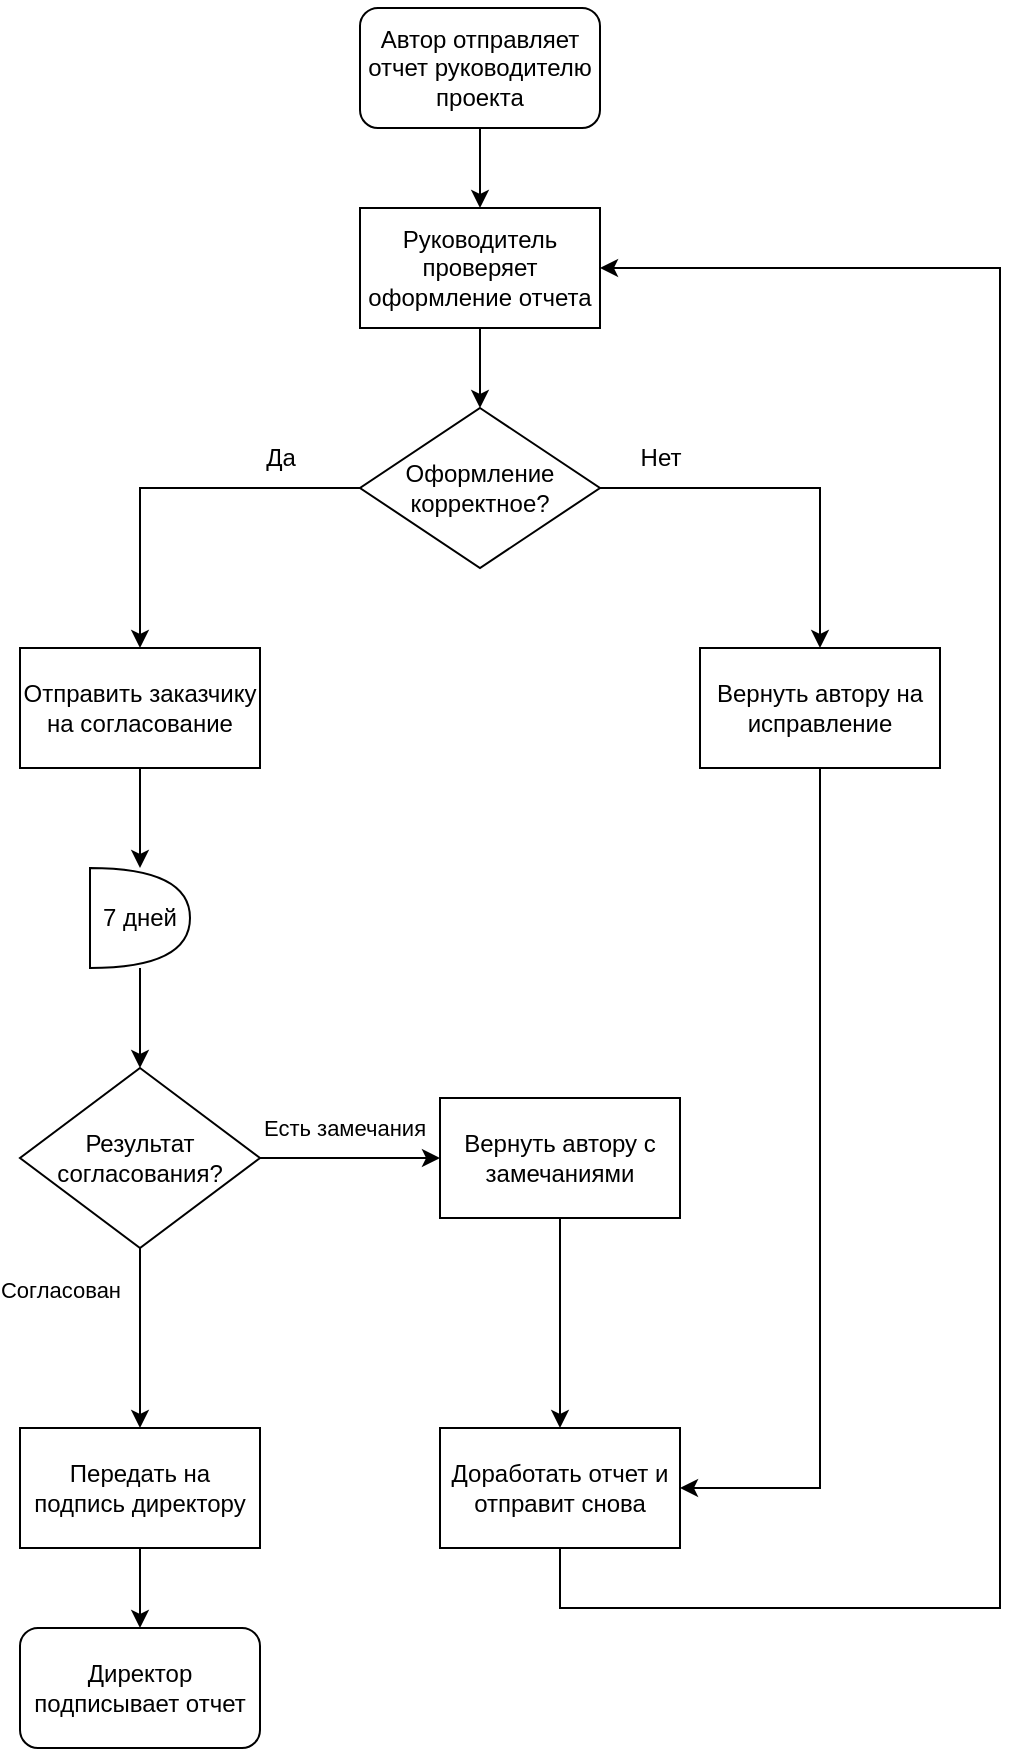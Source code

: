 <mxfile version="24.7.17">
  <diagram name="Page-1" id="kgu_dXJTSG6YDv4GpAK2">
    <mxGraphModel dx="1195" dy="797" grid="1" gridSize="10" guides="1" tooltips="1" connect="1" arrows="1" fold="1" page="1" pageScale="1" pageWidth="850" pageHeight="1100" math="0" shadow="0">
      <root>
        <mxCell id="0" />
        <mxCell id="1" parent="0" />
        <mxCell id="o0erdrnoa5mFoMJrhzgR-3" value="" style="edgeStyle=orthogonalEdgeStyle;rounded=0;orthogonalLoop=1;jettySize=auto;html=1;" parent="1" source="o0erdrnoa5mFoMJrhzgR-1" target="o0erdrnoa5mFoMJrhzgR-2" edge="1">
          <mxGeometry relative="1" as="geometry" />
        </mxCell>
        <mxCell id="o0erdrnoa5mFoMJrhzgR-1" value="&lt;p data-pm-slice=&quot;1 1 [&amp;quot;ordered_list&amp;quot;,{&amp;quot;spread&amp;quot;:true,&amp;quot;startingNumber&amp;quot;:1,&amp;quot;start&amp;quot;:2382,&amp;quot;end&amp;quot;:3478},&amp;quot;regular_list_item&amp;quot;,{&amp;quot;start&amp;quot;:2382,&amp;quot;end&amp;quot;:2453},&amp;quot;list&amp;quot;,{&amp;quot;spread&amp;quot;:false,&amp;quot;start&amp;quot;:2399,&amp;quot;end&amp;quot;:2453},&amp;quot;regular_list_item&amp;quot;,{&amp;quot;start&amp;quot;:2399,&amp;quot;end&amp;quot;:2453}]&quot;&gt;Автор отправляет отчет руководителю проекта&lt;/p&gt;" style="rounded=1;whiteSpace=wrap;html=1;" parent="1" vertex="1">
          <mxGeometry x="360" y="40" width="120" height="60" as="geometry" />
        </mxCell>
        <mxCell id="o0erdrnoa5mFoMJrhzgR-5" value="" style="edgeStyle=orthogonalEdgeStyle;rounded=0;orthogonalLoop=1;jettySize=auto;html=1;" parent="1" source="o0erdrnoa5mFoMJrhzgR-2" target="o0erdrnoa5mFoMJrhzgR-4" edge="1">
          <mxGeometry relative="1" as="geometry" />
        </mxCell>
        <mxCell id="o0erdrnoa5mFoMJrhzgR-2" value="&lt;p data-pm-slice=&quot;1 1 [&amp;quot;ordered_list&amp;quot;,{&amp;quot;spread&amp;quot;:true,&amp;quot;startingNumber&amp;quot;:1,&amp;quot;start&amp;quot;:2382,&amp;quot;end&amp;quot;:3478},&amp;quot;regular_list_item&amp;quot;,{&amp;quot;start&amp;quot;:2455,&amp;quot;end&amp;quot;:2716},&amp;quot;list&amp;quot;,{&amp;quot;spread&amp;quot;:false,&amp;quot;start&amp;quot;:2485,&amp;quot;end&amp;quot;:2716},&amp;quot;regular_list_item&amp;quot;,{&amp;quot;start&amp;quot;:2485,&amp;quot;end&amp;quot;:2545}]&quot;&gt;Руководитель проверяет оформление отчета&lt;/p&gt;" style="rounded=0;whiteSpace=wrap;html=1;" parent="1" vertex="1">
          <mxGeometry x="360" y="140" width="120" height="60" as="geometry" />
        </mxCell>
        <mxCell id="o0erdrnoa5mFoMJrhzgR-7" style="edgeStyle=orthogonalEdgeStyle;rounded=0;orthogonalLoop=1;jettySize=auto;html=1;entryX=0.5;entryY=0;entryDx=0;entryDy=0;" parent="1" source="o0erdrnoa5mFoMJrhzgR-4" target="o0erdrnoa5mFoMJrhzgR-6" edge="1">
          <mxGeometry relative="1" as="geometry" />
        </mxCell>
        <mxCell id="o0erdrnoa5mFoMJrhzgR-10" value="" style="edgeStyle=orthogonalEdgeStyle;rounded=0;orthogonalLoop=1;jettySize=auto;html=1;" parent="1" source="o0erdrnoa5mFoMJrhzgR-4" target="o0erdrnoa5mFoMJrhzgR-9" edge="1">
          <mxGeometry relative="1" as="geometry" />
        </mxCell>
        <mxCell id="o0erdrnoa5mFoMJrhzgR-4" value="&lt;p data-pm-slice=&quot;1 1 [&amp;quot;ordered_list&amp;quot;,{&amp;quot;spread&amp;quot;:true,&amp;quot;startingNumber&amp;quot;:1,&amp;quot;start&amp;quot;:2382,&amp;quot;end&amp;quot;:3478},&amp;quot;regular_list_item&amp;quot;,{&amp;quot;start&amp;quot;:2455,&amp;quot;end&amp;quot;:2716},&amp;quot;list&amp;quot;,{&amp;quot;spread&amp;quot;:false,&amp;quot;start&amp;quot;:2485,&amp;quot;end&amp;quot;:2716},&amp;quot;regular_list_item&amp;quot;,{&amp;quot;start&amp;quot;:2549,&amp;quot;end&amp;quot;:2716}]&quot;&gt;Оформление корректное?&lt;/p&gt;" style="rhombus;whiteSpace=wrap;html=1;" parent="1" vertex="1">
          <mxGeometry x="360" y="240" width="120" height="80" as="geometry" />
        </mxCell>
        <mxCell id="o0erdrnoa5mFoMJrhzgR-13" value="" style="edgeStyle=orthogonalEdgeStyle;rounded=0;orthogonalLoop=1;jettySize=auto;html=1;" parent="1" source="o0erdrnoa5mFoMJrhzgR-6" target="o0erdrnoa5mFoMJrhzgR-12" edge="1">
          <mxGeometry relative="1" as="geometry" />
        </mxCell>
        <mxCell id="o0erdrnoa5mFoMJrhzgR-6" value="Отправить заказчику на согласование" style="rounded=0;whiteSpace=wrap;html=1;" parent="1" vertex="1">
          <mxGeometry x="190" y="360" width="120" height="60" as="geometry" />
        </mxCell>
        <mxCell id="o0erdrnoa5mFoMJrhzgR-8" value="Да" style="text;html=1;align=center;verticalAlign=middle;resizable=0;points=[];autosize=1;strokeColor=none;fillColor=none;" parent="1" vertex="1">
          <mxGeometry x="300" y="250" width="40" height="30" as="geometry" />
        </mxCell>
        <mxCell id="_VnA6dpFj-ovZsZ2QSQN-1" style="edgeStyle=orthogonalEdgeStyle;rounded=0;orthogonalLoop=1;jettySize=auto;html=1;entryX=1;entryY=0.5;entryDx=0;entryDy=0;" edge="1" parent="1" source="o0erdrnoa5mFoMJrhzgR-9" target="o0erdrnoa5mFoMJrhzgR-26">
          <mxGeometry relative="1" as="geometry">
            <Array as="points">
              <mxPoint x="590" y="780" />
            </Array>
          </mxGeometry>
        </mxCell>
        <mxCell id="o0erdrnoa5mFoMJrhzgR-9" value="Вернуть автору на исправление" style="whiteSpace=wrap;html=1;" parent="1" vertex="1">
          <mxGeometry x="530" y="360" width="120" height="60" as="geometry" />
        </mxCell>
        <mxCell id="o0erdrnoa5mFoMJrhzgR-11" value="Нет" style="text;html=1;align=center;verticalAlign=middle;resizable=0;points=[];autosize=1;strokeColor=none;fillColor=none;" parent="1" vertex="1">
          <mxGeometry x="490" y="250" width="40" height="30" as="geometry" />
        </mxCell>
        <mxCell id="o0erdrnoa5mFoMJrhzgR-15" value="" style="edgeStyle=orthogonalEdgeStyle;rounded=0;orthogonalLoop=1;jettySize=auto;html=1;" parent="1" source="o0erdrnoa5mFoMJrhzgR-12" target="o0erdrnoa5mFoMJrhzgR-14" edge="1">
          <mxGeometry relative="1" as="geometry" />
        </mxCell>
        <mxCell id="o0erdrnoa5mFoMJrhzgR-12" value="7 дней" style="shape=or;whiteSpace=wrap;html=1;" parent="1" vertex="1">
          <mxGeometry x="225" y="470" width="50" height="50" as="geometry" />
        </mxCell>
        <mxCell id="o0erdrnoa5mFoMJrhzgR-17" value="" style="edgeStyle=orthogonalEdgeStyle;rounded=0;orthogonalLoop=1;jettySize=auto;html=1;" parent="1" source="o0erdrnoa5mFoMJrhzgR-14" target="o0erdrnoa5mFoMJrhzgR-16" edge="1">
          <mxGeometry relative="1" as="geometry" />
        </mxCell>
        <mxCell id="o0erdrnoa5mFoMJrhzgR-18" value="Есть замечания" style="edgeLabel;html=1;align=center;verticalAlign=middle;resizable=0;points=[];" parent="o0erdrnoa5mFoMJrhzgR-17" vertex="1" connectable="0">
          <mxGeometry x="-0.138" y="3" relative="1" as="geometry">
            <mxPoint x="3" y="-12" as="offset" />
          </mxGeometry>
        </mxCell>
        <mxCell id="o0erdrnoa5mFoMJrhzgR-20" value="" style="edgeStyle=orthogonalEdgeStyle;rounded=0;orthogonalLoop=1;jettySize=auto;html=1;" parent="1" source="o0erdrnoa5mFoMJrhzgR-14" target="o0erdrnoa5mFoMJrhzgR-19" edge="1">
          <mxGeometry relative="1" as="geometry" />
        </mxCell>
        <mxCell id="o0erdrnoa5mFoMJrhzgR-21" value="Согласован" style="edgeLabel;html=1;align=center;verticalAlign=middle;resizable=0;points=[];" parent="o0erdrnoa5mFoMJrhzgR-20" vertex="1" connectable="0">
          <mxGeometry x="-0.393" y="1" relative="1" as="geometry">
            <mxPoint x="-41" y="-7" as="offset" />
          </mxGeometry>
        </mxCell>
        <mxCell id="o0erdrnoa5mFoMJrhzgR-14" value="Результат согласования?" style="rhombus;whiteSpace=wrap;html=1;" parent="1" vertex="1">
          <mxGeometry x="190" y="570" width="120" height="90" as="geometry" />
        </mxCell>
        <mxCell id="o0erdrnoa5mFoMJrhzgR-27" value="" style="edgeStyle=orthogonalEdgeStyle;rounded=0;orthogonalLoop=1;jettySize=auto;html=1;" parent="1" source="o0erdrnoa5mFoMJrhzgR-16" target="o0erdrnoa5mFoMJrhzgR-26" edge="1">
          <mxGeometry relative="1" as="geometry" />
        </mxCell>
        <mxCell id="o0erdrnoa5mFoMJrhzgR-16" value="Вернуть автору с замечаниями" style="whiteSpace=wrap;html=1;" parent="1" vertex="1">
          <mxGeometry x="400" y="585" width="120" height="60" as="geometry" />
        </mxCell>
        <mxCell id="o0erdrnoa5mFoMJrhzgR-23" value="" style="edgeStyle=orthogonalEdgeStyle;rounded=0;orthogonalLoop=1;jettySize=auto;html=1;" parent="1" source="o0erdrnoa5mFoMJrhzgR-19" target="o0erdrnoa5mFoMJrhzgR-22" edge="1">
          <mxGeometry relative="1" as="geometry" />
        </mxCell>
        <mxCell id="o0erdrnoa5mFoMJrhzgR-19" value="Передать на подпись директору" style="whiteSpace=wrap;html=1;" parent="1" vertex="1">
          <mxGeometry x="190" y="750" width="120" height="60" as="geometry" />
        </mxCell>
        <mxCell id="o0erdrnoa5mFoMJrhzgR-22" value="Директор подписывает отчет" style="rounded=1;whiteSpace=wrap;html=1;" parent="1" vertex="1">
          <mxGeometry x="190" y="850" width="120" height="60" as="geometry" />
        </mxCell>
        <mxCell id="_VnA6dpFj-ovZsZ2QSQN-2" style="edgeStyle=orthogonalEdgeStyle;rounded=0;orthogonalLoop=1;jettySize=auto;html=1;entryX=1;entryY=0.5;entryDx=0;entryDy=0;" edge="1" parent="1" source="o0erdrnoa5mFoMJrhzgR-26" target="o0erdrnoa5mFoMJrhzgR-2">
          <mxGeometry relative="1" as="geometry">
            <Array as="points">
              <mxPoint x="460" y="840" />
              <mxPoint x="680" y="840" />
              <mxPoint x="680" y="170" />
            </Array>
          </mxGeometry>
        </mxCell>
        <mxCell id="o0erdrnoa5mFoMJrhzgR-26" value="Доработать отчет и отправит снова" style="whiteSpace=wrap;html=1;" parent="1" vertex="1">
          <mxGeometry x="400" y="750" width="120" height="60" as="geometry" />
        </mxCell>
      </root>
    </mxGraphModel>
  </diagram>
</mxfile>
